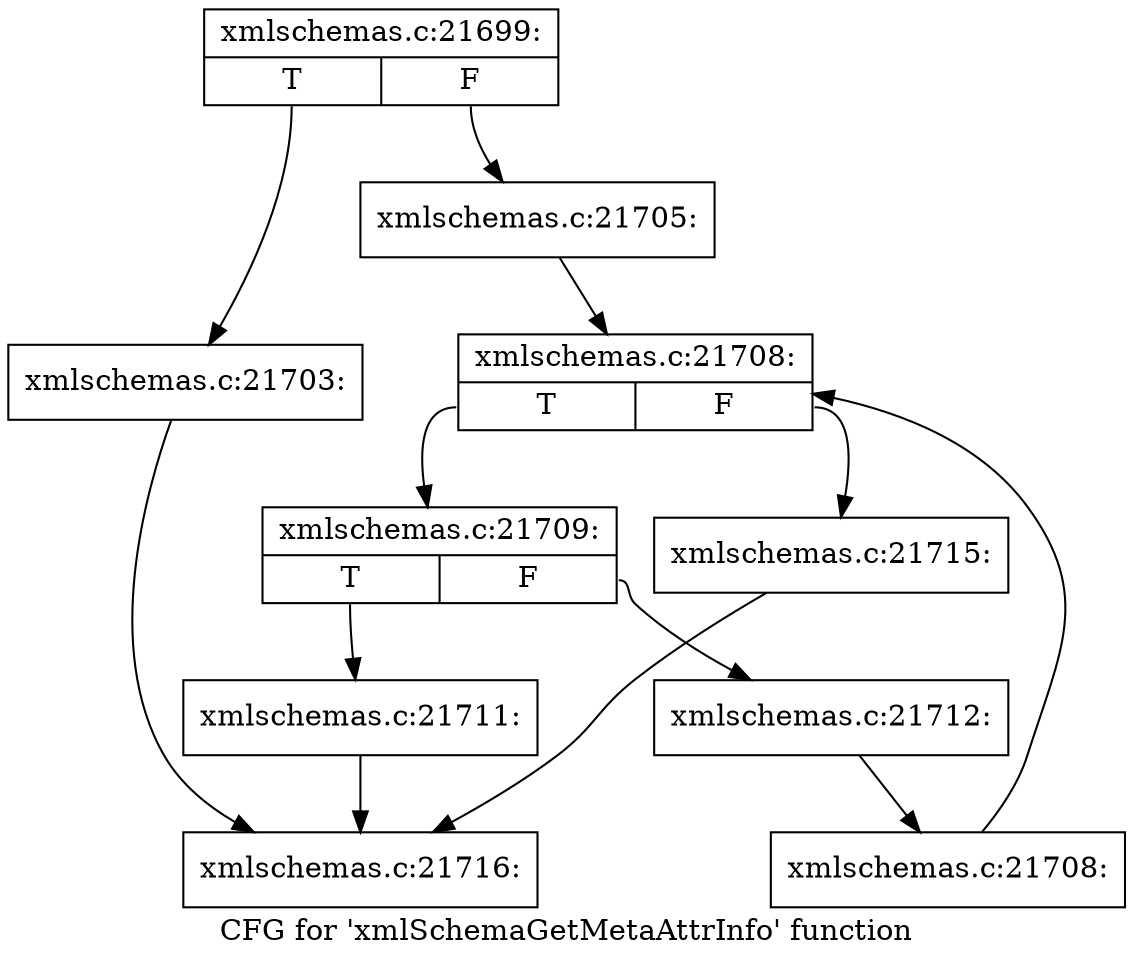 digraph "CFG for 'xmlSchemaGetMetaAttrInfo' function" {
	label="CFG for 'xmlSchemaGetMetaAttrInfo' function";

	Node0x54aebc0 [shape=record,label="{xmlschemas.c:21699:|{<s0>T|<s1>F}}"];
	Node0x54aebc0:s0 -> Node0x54aef50;
	Node0x54aebc0:s1 -> Node0x54aefa0;
	Node0x54aef50 [shape=record,label="{xmlschemas.c:21703:}"];
	Node0x54aef50 -> Node0x54af060;
	Node0x54aefa0 [shape=record,label="{xmlschemas.c:21705:}"];
	Node0x54aefa0 -> Node0x54cffc0;
	Node0x54cffc0 [shape=record,label="{xmlschemas.c:21708:|{<s0>T|<s1>F}}"];
	Node0x54cffc0:s0 -> Node0x54d02a0;
	Node0x54cffc0:s1 -> Node0x54cfe20;
	Node0x54d02a0 [shape=record,label="{xmlschemas.c:21709:|{<s0>T|<s1>F}}"];
	Node0x54d02a0:s0 -> Node0x54d0b10;
	Node0x54d02a0:s1 -> Node0x54d0b60;
	Node0x54d0b10 [shape=record,label="{xmlschemas.c:21711:}"];
	Node0x54d0b10 -> Node0x54af060;
	Node0x54d0b60 [shape=record,label="{xmlschemas.c:21712:}"];
	Node0x54d0b60 -> Node0x54d0210;
	Node0x54d0210 [shape=record,label="{xmlschemas.c:21708:}"];
	Node0x54d0210 -> Node0x54cffc0;
	Node0x54cfe20 [shape=record,label="{xmlschemas.c:21715:}"];
	Node0x54cfe20 -> Node0x54af060;
	Node0x54af060 [shape=record,label="{xmlschemas.c:21716:}"];
}
